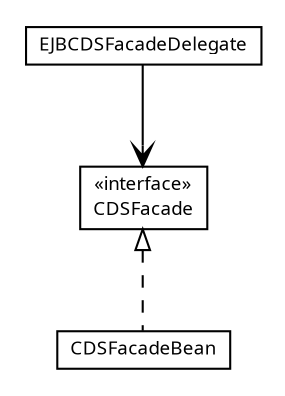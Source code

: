 #!/usr/local/bin/dot
#
# Class diagram 
# Generated by UMLGraph version R5_6 (http://www.umlgraph.org/)
#

digraph G {
	edge [fontname="Trebuchet MS",fontsize=10,labelfontname="Trebuchet MS",labelfontsize=10];
	node [fontname="Trebuchet MS",fontsize=10,shape=plaintext];
	nodesep=0.25;
	ranksep=0.5;
	// se.cambio.cds.model.facade.cds.ejb.EJBCDSFacadeDelegate
	c30773 [label=<<table title="se.cambio.cds.model.facade.cds.ejb.EJBCDSFacadeDelegate" border="0" cellborder="1" cellspacing="0" cellpadding="2" port="p" href="./EJBCDSFacadeDelegate.html">
		<tr><td><table border="0" cellspacing="0" cellpadding="1">
<tr><td align="center" balign="center"><font face="Trebuchet MS"> EJBCDSFacadeDelegate </font></td></tr>
		</table></td></tr>
		</table>>, URL="./EJBCDSFacadeDelegate.html", fontname="Trebuchet MS", fontcolor="black", fontsize=9.0];
	// se.cambio.cds.model.facade.cds.ejb.CDSFacadeBean
	c30774 [label=<<table title="se.cambio.cds.model.facade.cds.ejb.CDSFacadeBean" border="0" cellborder="1" cellspacing="0" cellpadding="2" port="p" href="./CDSFacadeBean.html">
		<tr><td><table border="0" cellspacing="0" cellpadding="1">
<tr><td align="center" balign="center"><font face="Trebuchet MS"> CDSFacadeBean </font></td></tr>
		</table></td></tr>
		</table>>, URL="./CDSFacadeBean.html", fontname="Trebuchet MS", fontcolor="black", fontsize=9.0];
	// se.cambio.cds.model.facade.cds.ejb.CDSFacade
	c30775 [label=<<table title="se.cambio.cds.model.facade.cds.ejb.CDSFacade" border="0" cellborder="1" cellspacing="0" cellpadding="2" port="p" href="./CDSFacade.html">
		<tr><td><table border="0" cellspacing="0" cellpadding="1">
<tr><td align="center" balign="center"> &#171;interface&#187; </td></tr>
<tr><td align="center" balign="center"><font face="Trebuchet MS"> CDSFacade </font></td></tr>
		</table></td></tr>
		</table>>, URL="./CDSFacade.html", fontname="Trebuchet MS", fontcolor="black", fontsize=9.0];
	//se.cambio.cds.model.facade.cds.ejb.CDSFacadeBean implements se.cambio.cds.model.facade.cds.ejb.CDSFacade
	c30775:p -> c30774:p [dir=back,arrowtail=empty,style=dashed];
	// se.cambio.cds.model.facade.cds.ejb.EJBCDSFacadeDelegate NAVASSOC se.cambio.cds.model.facade.cds.ejb.CDSFacade
	c30773:p -> c30775:p [taillabel="", label="", headlabel="", fontname="Trebuchet MS", fontcolor="black", fontsize=10.0, color="black", arrowhead=open];
}

